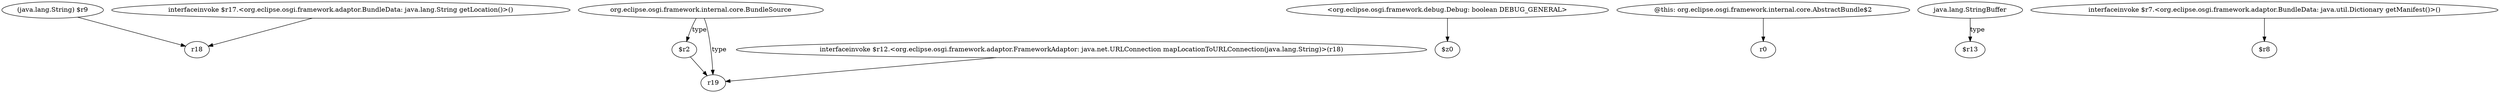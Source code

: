 digraph g {
0[label="(java.lang.String) $r9"]
1[label="r18"]
0->1[label=""]
2[label="interfaceinvoke $r17.<org.eclipse.osgi.framework.adaptor.BundleData: java.lang.String getLocation()>()"]
2->1[label=""]
3[label="org.eclipse.osgi.framework.internal.core.BundleSource"]
4[label="$r2"]
3->4[label="type"]
5[label="<org.eclipse.osgi.framework.debug.Debug: boolean DEBUG_GENERAL>"]
6[label="$z0"]
5->6[label=""]
7[label="r19"]
3->7[label="type"]
4->7[label=""]
8[label="@this: org.eclipse.osgi.framework.internal.core.AbstractBundle$2"]
9[label="r0"]
8->9[label=""]
10[label="java.lang.StringBuffer"]
11[label="$r13"]
10->11[label="type"]
12[label="interfaceinvoke $r7.<org.eclipse.osgi.framework.adaptor.BundleData: java.util.Dictionary getManifest()>()"]
13[label="$r8"]
12->13[label=""]
14[label="interfaceinvoke $r12.<org.eclipse.osgi.framework.adaptor.FrameworkAdaptor: java.net.URLConnection mapLocationToURLConnection(java.lang.String)>(r18)"]
14->7[label=""]
}